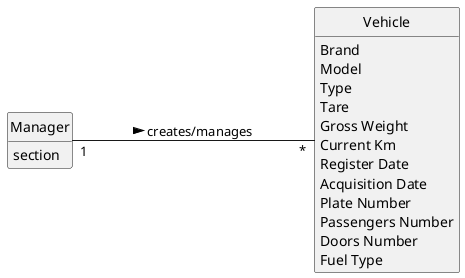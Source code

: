 @startuml
skinparam monochrome true
skinparam packageStyle rectangle
skinparam shadowing false

left to right direction

skinparam classAttributeIconSize 0

hide circle
hide methods

class Manager {
    section
}

class Vehicle {
    Brand
    Model
    Type
    Tare
    Gross Weight
    Current Km
    Register Date
    Acquisition Date
    Maintenance/Check-up Frequency (in Km)
    Plate Number
    Passengers Number
    Doors Number
    Fuel Type
    Trailer Machines (Yes/No)
    Last Maintenance/Check-up (Km)
    Last Maintenance/Check-up (Date)
}

Manager "1" --- "*" Vehicle: creates/manages >


@enduml